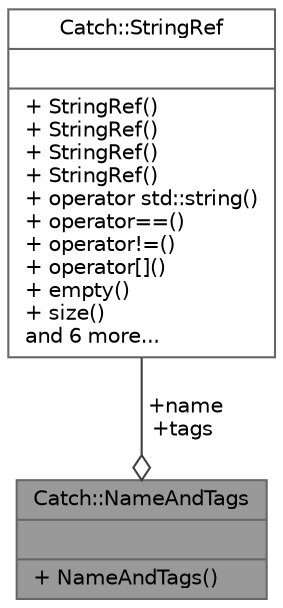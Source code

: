 digraph "Catch::NameAndTags"
{
 // LATEX_PDF_SIZE
  bgcolor="transparent";
  edge [fontname=Helvetica,fontsize=10,labelfontname=Helvetica,labelfontsize=10];
  node [fontname=Helvetica,fontsize=10,shape=box,height=0.2,width=0.4];
  Node1 [shape=record,label="{Catch::NameAndTags\n||+ NameAndTags()\l}",height=0.2,width=0.4,color="gray40", fillcolor="grey60", style="filled", fontcolor="black",tooltip=" "];
  Node2 -> Node1 [color="grey25",style="solid",label=" +name\n+tags" ,arrowhead="odiamond"];
  Node2 [shape=record,label="{Catch::StringRef\n||+ StringRef()\l+ StringRef()\l+ StringRef()\l+ StringRef()\l+ operator std::string()\l+ operator==()\l+ operator!=()\l+ operator[]()\l+ empty()\l+ size()\land 6 more...\l}",height=0.2,width=0.4,color="gray40", fillcolor="white", style="filled",URL="$class_catch_1_1_string_ref.html",tooltip="A non-owning string class (similar to the forthcoming std::string_view) Note that,..."];
}
